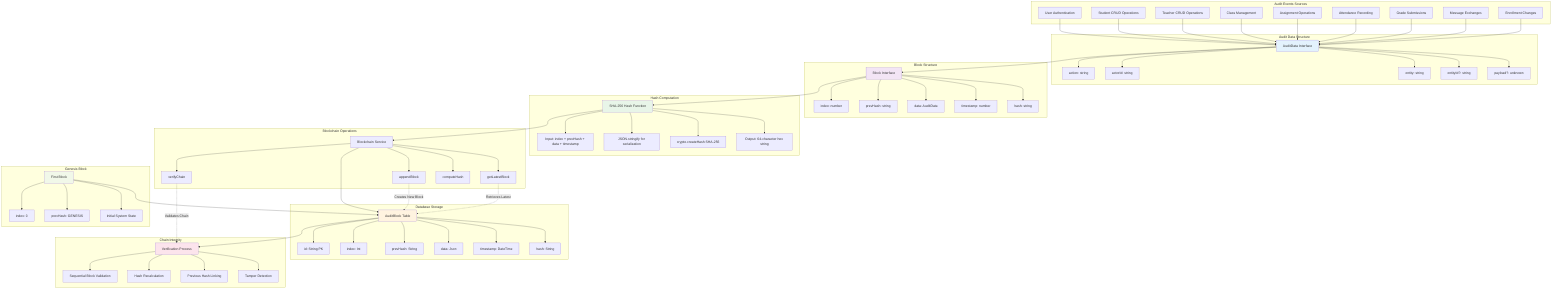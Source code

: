 graph TB
    subgraph "Audit Events Sources"
        A1[User Authentication]
        A2[Student CRUD Operations]
        A3[Teacher CRUD Operations]
        A4[Class Management]
        A5[Assignment Operations]
        A6[Attendance Recording]
        A7[Grade Submissions]
        A8[Message Exchanges]
        A9[Enrollment Changes]
    end
    
    subgraph "Audit Data Structure"
        B[AuditData Interface]
        B1[action: string]
        B2[actorId: string]
        B3[entity: string]
        B4[entityId?: string]
        B5[payload?: unknown]
        
        B --> B1
        B --> B2
        B --> B3
        B --> B4
        B --> B5
    end
    
    subgraph "Block Structure"
        C[Block Interface]
        C1[index: number]
        C2[prevHash: string]
        C3[data: AuditData]
        C4[timestamp: number]
        C5[hash: string]
        
        C --> C1
        C --> C2
        C --> C3
        C --> C4
        C --> C5
    end
    
    subgraph "Hash Computation"
        D[SHA-256 Hash Function]
        D1[Input: index + prevHash + data + timestamp]
        D2[JSON.stringify for serialization]
        D3[crypto.createHash SHA-256]
        D4[Output: 64-character hex string]
        
        D --> D1
        D --> D2
        D --> D3
        D --> D4
    end
    
    subgraph "Blockchain Operations"
        E[Blockchain Service]
        E1[getLatestBlock]
        E2[appendBlock]
        E3[verifyChain]
        E4[computeHash]
        
        E --> E1
        E --> E2
        E --> E3
        E --> E4
    end
    
    subgraph "Database Storage"
        F[AuditBlock Table]
        F1[id: String PK]
        F2[index: Int]
        F3[prevHash: String]
        F4[data: Json]
        F5[timestamp: DateTime]
        F6[hash: String]
        
        F --> F1
        F --> F2
        F --> F3
        F --> F4
        F --> F5
        F --> F6
    end
    
    subgraph "Chain Integrity"
        G[Verification Process]
        G1[Sequential Block Validation]
        G2[Hash Recalculation]
        G3[Previous Hash Linking]
        G4[Tamper Detection]
        
        G --> G1
        G --> G2
        G --> G3
        G --> G4
    end
    
    subgraph "Genesis Block"
        H[First Block]
        H1[index: 0]
        H2[prevHash: GENESIS]
        H3[Initial System State]
        
        H --> H1
        H --> H2
        H --> H3
    end
    
    A1 --> B
    A2 --> B
    A3 --> B
    A4 --> B
    A5 --> B
    A6 --> B
    A7 --> B
    A8 --> B
    A9 --> B
    
    B --> C
    C --> D
    D --> E
    E --> F
    F --> G
    H --> F
    
    E2 -.->|Creates New Block| F
    E1 -.->|Retrieves Latest| F
    E3 -.->|Validates Chain| G
    
    style B fill:#e3f2fd
    style C fill:#f3e5f5
    style D fill:#e8f5e8
    style F fill:#fff3e0
    style G fill:#fce4ec
    style H fill:#f1f8e9